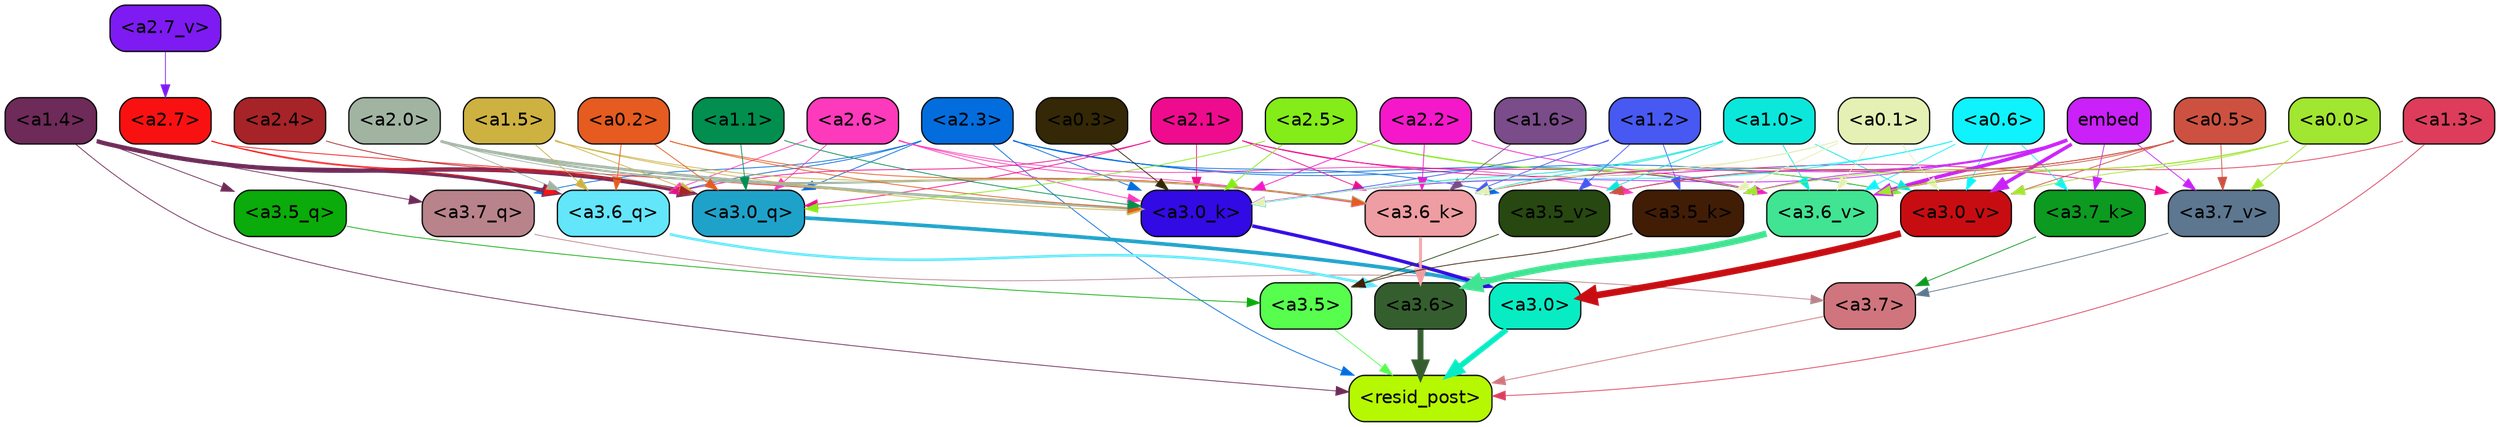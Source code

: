 strict digraph "" {
	graph [bgcolor=transparent,
		layout=dot,
		overlap=false,
		splines=true
	];
	"<a3.7>"	[color=black,
		fillcolor="#d0757d",
		fontname=Helvetica,
		shape=box,
		style="filled, rounded"];
	"<resid_post>"	[color=black,
		fillcolor="#b6f702",
		fontname=Helvetica,
		shape=box,
		style="filled, rounded"];
	"<a3.7>" -> "<resid_post>"	[color="#d0757d",
		penwidth=0.6239100098609924];
	"<a3.6>"	[color=black,
		fillcolor="#355e2f",
		fontname=Helvetica,
		shape=box,
		style="filled, rounded"];
	"<a3.6>" -> "<resid_post>"	[color="#355e2f",
		penwidth=4.569062113761902];
	"<a3.5>"	[color=black,
		fillcolor="#57fe4e",
		fontname=Helvetica,
		shape=box,
		style="filled, rounded"];
	"<a3.5>" -> "<resid_post>"	[color="#57fe4e",
		penwidth=0.6];
	"<a3.0>"	[color=black,
		fillcolor="#08ecc4",
		fontname=Helvetica,
		shape=box,
		style="filled, rounded"];
	"<a3.0>" -> "<resid_post>"	[color="#08ecc4",
		penwidth=4.283544182777405];
	"<a2.3>"	[color=black,
		fillcolor="#036dde",
		fontname=Helvetica,
		shape=box,
		style="filled, rounded"];
	"<a2.3>" -> "<resid_post>"	[color="#036dde",
		penwidth=0.6];
	"<a3.7_q>"	[color=black,
		fillcolor="#b9838c",
		fontname=Helvetica,
		shape=box,
		style="filled, rounded"];
	"<a2.3>" -> "<a3.7_q>"	[color="#036dde",
		penwidth=0.6];
	"<a3.6_q>"	[color=black,
		fillcolor="#63e5fa",
		fontname=Helvetica,
		shape=box,
		style="filled, rounded"];
	"<a2.3>" -> "<a3.6_q>"	[color="#036dde",
		penwidth=0.6];
	"<a3.0_q>"	[color=black,
		fillcolor="#1fa2c9",
		fontname=Helvetica,
		shape=box,
		style="filled, rounded"];
	"<a2.3>" -> "<a3.0_q>"	[color="#036dde",
		penwidth=0.6];
	"<a3.0_k>"	[color=black,
		fillcolor="#320ae3",
		fontname=Helvetica,
		shape=box,
		style="filled, rounded"];
	"<a2.3>" -> "<a3.0_k>"	[color="#036dde",
		penwidth=0.6];
	"<a3.6_v>"	[color=black,
		fillcolor="#41e492",
		fontname=Helvetica,
		shape=box,
		style="filled, rounded"];
	"<a2.3>" -> "<a3.6_v>"	[color="#036dde",
		penwidth=0.6];
	"<a3.5_v>"	[color=black,
		fillcolor="#274810",
		fontname=Helvetica,
		shape=box,
		style="filled, rounded"];
	"<a2.3>" -> "<a3.5_v>"	[color="#036dde",
		penwidth=0.6];
	"<a3.0_v>"	[color=black,
		fillcolor="#c70d12",
		fontname=Helvetica,
		shape=box,
		style="filled, rounded"];
	"<a2.3>" -> "<a3.0_v>"	[color="#036dde",
		penwidth=0.6];
	"<a1.4>"	[color=black,
		fillcolor="#6e2a58",
		fontname=Helvetica,
		shape=box,
		style="filled, rounded"];
	"<a1.4>" -> "<resid_post>"	[color="#6e2a58",
		penwidth=0.6];
	"<a1.4>" -> "<a3.7_q>"	[color="#6e2a58",
		penwidth=0.6];
	"<a1.4>" -> "<a3.6_q>"	[color="#6e2a58",
		penwidth=2.7934007048606873];
	"<a3.5_q>"	[color=black,
		fillcolor="#0aab0a",
		fontname=Helvetica,
		shape=box,
		style="filled, rounded"];
	"<a1.4>" -> "<a3.5_q>"	[color="#6e2a58",
		penwidth=0.6];
	"<a1.4>" -> "<a3.0_q>"	[color="#6e2a58",
		penwidth=3.340754985809326];
	"<a1.3>"	[color=black,
		fillcolor="#dd3d5b",
		fontname=Helvetica,
		shape=box,
		style="filled, rounded"];
	"<a1.3>" -> "<resid_post>"	[color="#dd3d5b",
		penwidth=0.6];
	"<a1.3>" -> "<a3.6_v>"	[color="#dd3d5b",
		penwidth=0.6];
	"<a3.7_q>" -> "<a3.7>"	[color="#b9838c",
		penwidth=0.6];
	"<a3.6_q>" -> "<a3.6>"	[color="#63e5fa",
		penwidth=2.0347584784030914];
	"<a3.5_q>" -> "<a3.5>"	[color="#0aab0a",
		penwidth=0.6];
	"<a3.0_q>" -> "<a3.0>"	[color="#1fa2c9",
		penwidth=2.8635367155075073];
	"<a3.7_k>"	[color=black,
		fillcolor="#0c9a20",
		fontname=Helvetica,
		shape=box,
		style="filled, rounded"];
	"<a3.7_k>" -> "<a3.7>"	[color="#0c9a20",
		penwidth=0.6];
	"<a3.6_k>"	[color=black,
		fillcolor="#ee9da2",
		fontname=Helvetica,
		shape=box,
		style="filled, rounded"];
	"<a3.6_k>" -> "<a3.6>"	[color="#ee9da2",
		penwidth=2.1760786175727844];
	"<a3.5_k>"	[color=black,
		fillcolor="#411d06",
		fontname=Helvetica,
		shape=box,
		style="filled, rounded"];
	"<a3.5_k>" -> "<a3.5>"	[color="#411d06",
		penwidth=0.6];
	"<a3.0_k>" -> "<a3.0>"	[color="#320ae3",
		penwidth=2.632905662059784];
	"<a3.7_v>"	[color=black,
		fillcolor="#5c778f",
		fontname=Helvetica,
		shape=box,
		style="filled, rounded"];
	"<a3.7_v>" -> "<a3.7>"	[color="#5c778f",
		penwidth=0.6];
	"<a3.6_v>" -> "<a3.6>"	[color="#41e492",
		penwidth=4.981305837631226];
	"<a3.5_v>" -> "<a3.5>"	[color="#274810",
		penwidth=0.6];
	"<a3.0_v>" -> "<a3.0>"	[color="#c70d12",
		penwidth=5.168330669403076];
	"<a2.7>"	[color=black,
		fillcolor="#f91111",
		fontname=Helvetica,
		shape=box,
		style="filled, rounded"];
	"<a2.7>" -> "<a3.6_q>"	[color="#f91111",
		penwidth=0.6];
	"<a2.7>" -> "<a3.0_q>"	[color="#f91111",
		penwidth=0.6];
	"<a2.7>" -> "<a3.0_k>"	[color="#f91111",
		penwidth=0.6];
	"<a2.6>"	[color=black,
		fillcolor="#fc3abb",
		fontname=Helvetica,
		shape=box,
		style="filled, rounded"];
	"<a2.6>" -> "<a3.6_q>"	[color="#fc3abb",
		penwidth=0.6];
	"<a2.6>" -> "<a3.0_q>"	[color="#fc3abb",
		penwidth=0.6];
	"<a2.6>" -> "<a3.6_k>"	[color="#fc3abb",
		penwidth=0.6];
	"<a2.6>" -> "<a3.5_k>"	[color="#fc3abb",
		penwidth=0.6];
	"<a2.6>" -> "<a3.0_k>"	[color="#fc3abb",
		penwidth=0.6];
	"<a2.1>"	[color=black,
		fillcolor="#ef0b8e",
		fontname=Helvetica,
		shape=box,
		style="filled, rounded"];
	"<a2.1>" -> "<a3.6_q>"	[color="#ef0b8e",
		penwidth=0.6];
	"<a2.1>" -> "<a3.0_q>"	[color="#ef0b8e",
		penwidth=0.6];
	"<a2.1>" -> "<a3.6_k>"	[color="#ef0b8e",
		penwidth=0.6];
	"<a2.1>" -> "<a3.0_k>"	[color="#ef0b8e",
		penwidth=0.6];
	"<a2.1>" -> "<a3.7_v>"	[color="#ef0b8e",
		penwidth=0.6];
	"<a2.1>" -> "<a3.6_v>"	[color="#ef0b8e",
		penwidth=0.6];
	"<a2.0>"	[color=black,
		fillcolor="#a1b4a2",
		fontname=Helvetica,
		shape=box,
		style="filled, rounded"];
	"<a2.0>" -> "<a3.6_q>"	[color="#a1b4a2",
		penwidth=0.6];
	"<a2.0>" -> "<a3.0_q>"	[color="#a1b4a2",
		penwidth=0.6];
	"<a2.0>" -> "<a3.6_k>"	[color="#a1b4a2",
		penwidth=1.6382827460765839];
	"<a2.0>" -> "<a3.0_k>"	[color="#a1b4a2",
		penwidth=2.161143198609352];
	"<a1.5>"	[color=black,
		fillcolor="#cdb242",
		fontname=Helvetica,
		shape=box,
		style="filled, rounded"];
	"<a1.5>" -> "<a3.6_q>"	[color="#cdb242",
		penwidth=0.6];
	"<a1.5>" -> "<a3.0_q>"	[color="#cdb242",
		penwidth=0.6];
	"<a1.5>" -> "<a3.6_k>"	[color="#cdb242",
		penwidth=0.6];
	"<a1.5>" -> "<a3.0_k>"	[color="#cdb242",
		penwidth=0.6];
	"<a0.2>"	[color=black,
		fillcolor="#e55b20",
		fontname=Helvetica,
		shape=box,
		style="filled, rounded"];
	"<a0.2>" -> "<a3.6_q>"	[color="#e55b20",
		penwidth=0.6];
	"<a0.2>" -> "<a3.0_q>"	[color="#e55b20",
		penwidth=0.6];
	"<a0.2>" -> "<a3.6_k>"	[color="#e55b20",
		penwidth=0.6];
	"<a0.2>" -> "<a3.0_k>"	[color="#e55b20",
		penwidth=0.6];
	"<a2.5>"	[color=black,
		fillcolor="#83ec19",
		fontname=Helvetica,
		shape=box,
		style="filled, rounded"];
	"<a2.5>" -> "<a3.0_q>"	[color="#83ec19",
		penwidth=0.6];
	"<a2.5>" -> "<a3.0_k>"	[color="#83ec19",
		penwidth=0.6];
	"<a2.5>" -> "<a3.6_v>"	[color="#83ec19",
		penwidth=0.6];
	"<a2.5>" -> "<a3.0_v>"	[color="#83ec19",
		penwidth=0.6];
	"<a2.4>"	[color=black,
		fillcolor="#a62328",
		fontname=Helvetica,
		shape=box,
		style="filled, rounded"];
	"<a2.4>" -> "<a3.0_q>"	[color="#a62328",
		penwidth=0.6];
	"<a1.1>"	[color=black,
		fillcolor="#018e4e",
		fontname=Helvetica,
		shape=box,
		style="filled, rounded"];
	"<a1.1>" -> "<a3.0_q>"	[color="#018e4e",
		penwidth=0.6];
	"<a1.1>" -> "<a3.0_k>"	[color="#018e4e",
		penwidth=0.6];
	"<a0.6>"	[color=black,
		fillcolor="#0ef3fd",
		fontname=Helvetica,
		shape=box,
		style="filled, rounded"];
	"<a0.6>" -> "<a3.7_k>"	[color="#0ef3fd",
		penwidth=0.6];
	"<a0.6>" -> "<a3.6_k>"	[color="#0ef3fd",
		penwidth=0.6];
	"<a0.6>" -> "<a3.0_k>"	[color="#0ef3fd",
		penwidth=0.6];
	"<a0.6>" -> "<a3.6_v>"	[color="#0ef3fd",
		penwidth=0.6];
	"<a0.6>" -> "<a3.0_v>"	[color="#0ef3fd",
		penwidth=0.6];
	embed	[color=black,
		fillcolor="#c921f7",
		fontname=Helvetica,
		shape=box,
		style="filled, rounded"];
	embed -> "<a3.7_k>"	[color="#c921f7",
		penwidth=0.6];
	embed -> "<a3.6_k>"	[color="#c921f7",
		penwidth=0.6];
	embed -> "<a3.5_k>"	[color="#c921f7",
		penwidth=0.6];
	embed -> "<a3.0_k>"	[color="#c921f7",
		penwidth=0.6];
	embed -> "<a3.7_v>"	[color="#c921f7",
		penwidth=0.6];
	embed -> "<a3.6_v>"	[color="#c921f7",
		penwidth=2.7825746536254883];
	embed -> "<a3.5_v>"	[color="#c921f7",
		penwidth=0.6];
	embed -> "<a3.0_v>"	[color="#c921f7",
		penwidth=2.6950180530548096];
	"<a2.2>"	[color=black,
		fillcolor="#f418ca",
		fontname=Helvetica,
		shape=box,
		style="filled, rounded"];
	"<a2.2>" -> "<a3.6_k>"	[color="#f418ca",
		penwidth=0.6];
	"<a2.2>" -> "<a3.0_k>"	[color="#f418ca",
		penwidth=0.6];
	"<a2.2>" -> "<a3.6_v>"	[color="#f418ca",
		penwidth=0.6];
	"<a1.6>"	[color=black,
		fillcolor="#7a4c89",
		fontname=Helvetica,
		shape=box,
		style="filled, rounded"];
	"<a1.6>" -> "<a3.6_k>"	[color="#7a4c89",
		penwidth=0.6];
	"<a1.2>"	[color=black,
		fillcolor="#4759f2",
		fontname=Helvetica,
		shape=box,
		style="filled, rounded"];
	"<a1.2>" -> "<a3.6_k>"	[color="#4759f2",
		penwidth=0.6];
	"<a1.2>" -> "<a3.5_k>"	[color="#4759f2",
		penwidth=0.6];
	"<a1.2>" -> "<a3.0_k>"	[color="#4759f2",
		penwidth=0.6];
	"<a1.2>" -> "<a3.5_v>"	[color="#4759f2",
		penwidth=0.6];
	"<a1.0>"	[color=black,
		fillcolor="#0ce7dc",
		fontname=Helvetica,
		shape=box,
		style="filled, rounded"];
	"<a1.0>" -> "<a3.6_k>"	[color="#0ce7dc",
		penwidth=0.6];
	"<a1.0>" -> "<a3.0_k>"	[color="#0ce7dc",
		penwidth=0.6];
	"<a1.0>" -> "<a3.6_v>"	[color="#0ce7dc",
		penwidth=0.6];
	"<a1.0>" -> "<a3.5_v>"	[color="#0ce7dc",
		penwidth=0.6];
	"<a1.0>" -> "<a3.0_v>"	[color="#0ce7dc",
		penwidth=0.6];
	"<a0.5>"	[color=black,
		fillcolor="#cd5141",
		fontname=Helvetica,
		shape=box,
		style="filled, rounded"];
	"<a0.5>" -> "<a3.6_k>"	[color="#cd5141",
		penwidth=0.6];
	"<a0.5>" -> "<a3.7_v>"	[color="#cd5141",
		penwidth=0.6];
	"<a0.5>" -> "<a3.6_v>"	[color="#cd5141",
		penwidth=0.6];
	"<a0.5>" -> "<a3.5_v>"	[color="#cd5141",
		penwidth=0.6];
	"<a0.5>" -> "<a3.0_v>"	[color="#cd5141",
		penwidth=0.6];
	"<a0.1>"	[color=black,
		fillcolor="#e4f0b4",
		fontname=Helvetica,
		shape=box,
		style="filled, rounded"];
	"<a0.1>" -> "<a3.6_k>"	[color="#e4f0b4",
		penwidth=0.6];
	"<a0.1>" -> "<a3.5_k>"	[color="#e4f0b4",
		penwidth=0.6];
	"<a0.1>" -> "<a3.0_k>"	[color="#e4f0b4",
		penwidth=0.6];
	"<a0.1>" -> "<a3.6_v>"	[color="#e4f0b4",
		penwidth=0.6];
	"<a0.1>" -> "<a3.0_v>"	[color="#e4f0b4",
		penwidth=0.6];
	"<a0.0>"	[color=black,
		fillcolor="#a1e630",
		fontname=Helvetica,
		shape=box,
		style="filled, rounded"];
	"<a0.0>" -> "<a3.5_k>"	[color="#a1e630",
		penwidth=0.6];
	"<a0.0>" -> "<a3.7_v>"	[color="#a1e630",
		penwidth=0.6];
	"<a0.0>" -> "<a3.6_v>"	[color="#a1e630",
		penwidth=0.6];
	"<a0.0>" -> "<a3.0_v>"	[color="#a1e630",
		penwidth=0.6];
	"<a0.3>"	[color=black,
		fillcolor="#342806",
		fontname=Helvetica,
		shape=box,
		style="filled, rounded"];
	"<a0.3>" -> "<a3.0_k>"	[color="#342806",
		penwidth=0.6];
	"<a2.7_v>"	[color=black,
		fillcolor="#7d1bf2",
		fontname=Helvetica,
		shape=box,
		style="filled, rounded"];
	"<a2.7_v>" -> "<a2.7>"	[color="#7d1bf2",
		penwidth=0.6];
}
